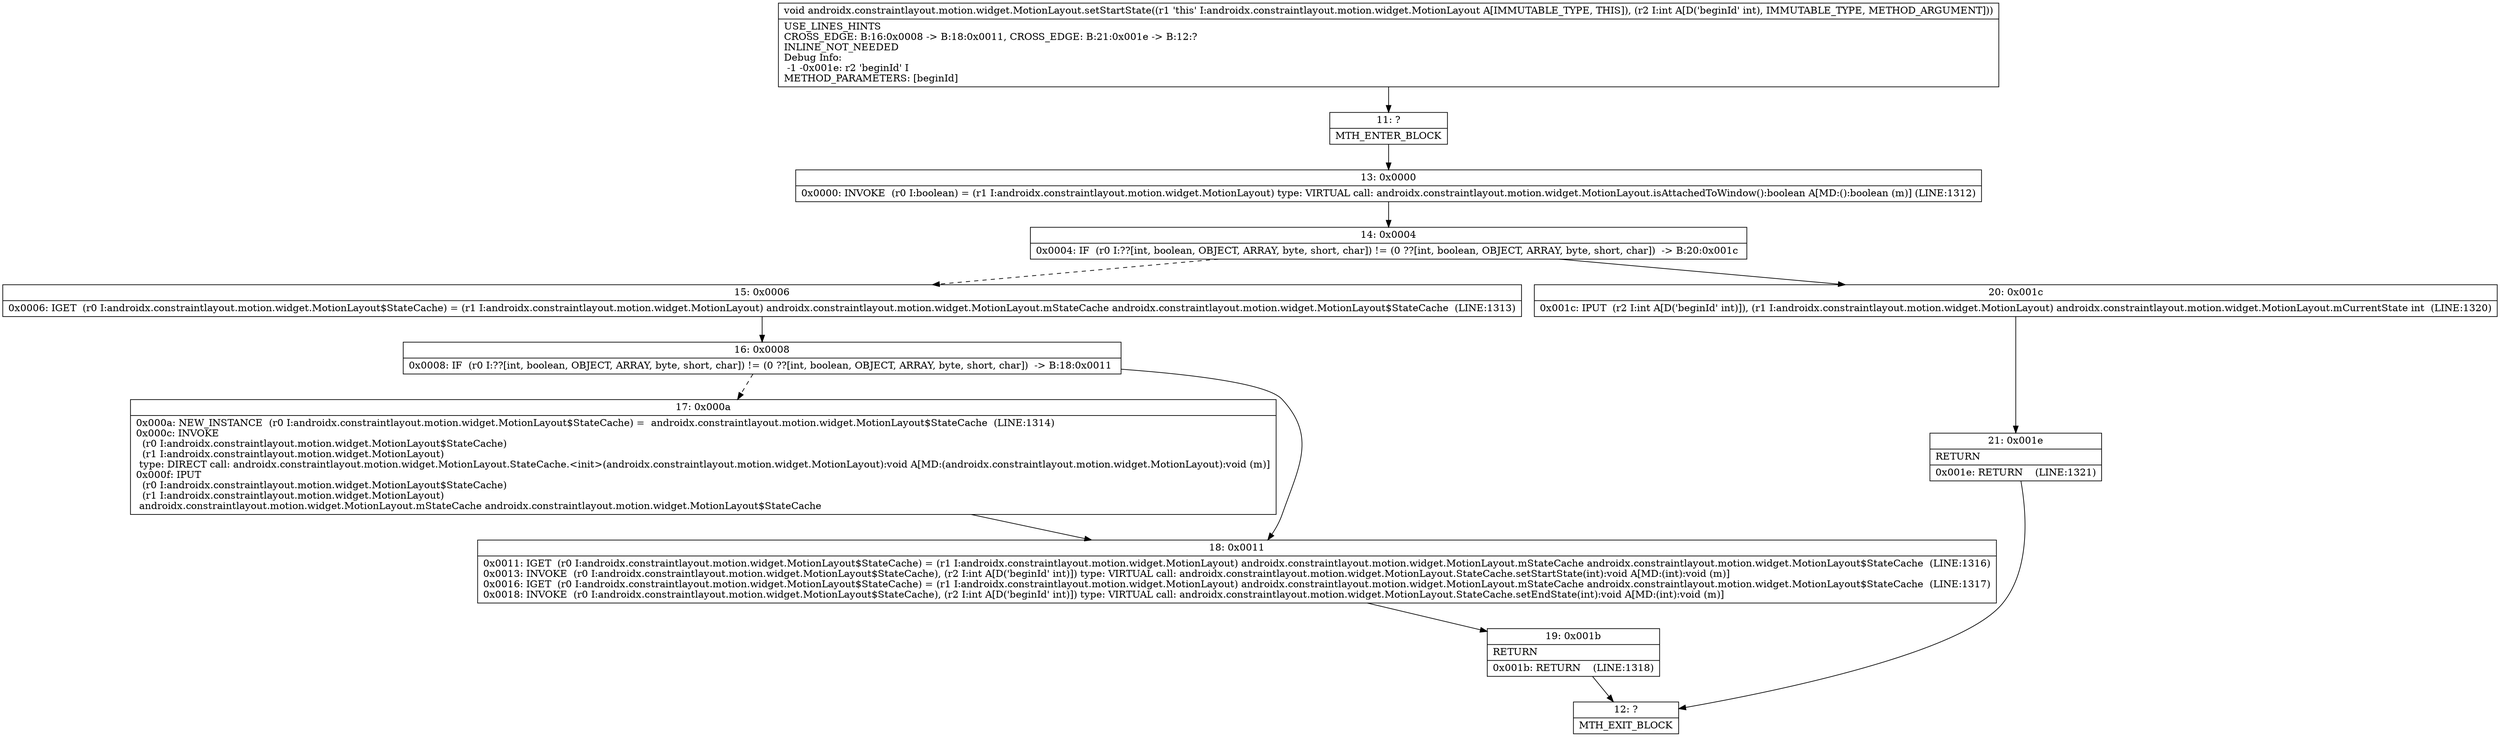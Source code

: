digraph "CFG forandroidx.constraintlayout.motion.widget.MotionLayout.setStartState(I)V" {
Node_11 [shape=record,label="{11\:\ ?|MTH_ENTER_BLOCK\l}"];
Node_13 [shape=record,label="{13\:\ 0x0000|0x0000: INVOKE  (r0 I:boolean) = (r1 I:androidx.constraintlayout.motion.widget.MotionLayout) type: VIRTUAL call: androidx.constraintlayout.motion.widget.MotionLayout.isAttachedToWindow():boolean A[MD:():boolean (m)] (LINE:1312)\l}"];
Node_14 [shape=record,label="{14\:\ 0x0004|0x0004: IF  (r0 I:??[int, boolean, OBJECT, ARRAY, byte, short, char]) != (0 ??[int, boolean, OBJECT, ARRAY, byte, short, char])  \-\> B:20:0x001c \l}"];
Node_15 [shape=record,label="{15\:\ 0x0006|0x0006: IGET  (r0 I:androidx.constraintlayout.motion.widget.MotionLayout$StateCache) = (r1 I:androidx.constraintlayout.motion.widget.MotionLayout) androidx.constraintlayout.motion.widget.MotionLayout.mStateCache androidx.constraintlayout.motion.widget.MotionLayout$StateCache  (LINE:1313)\l}"];
Node_16 [shape=record,label="{16\:\ 0x0008|0x0008: IF  (r0 I:??[int, boolean, OBJECT, ARRAY, byte, short, char]) != (0 ??[int, boolean, OBJECT, ARRAY, byte, short, char])  \-\> B:18:0x0011 \l}"];
Node_17 [shape=record,label="{17\:\ 0x000a|0x000a: NEW_INSTANCE  (r0 I:androidx.constraintlayout.motion.widget.MotionLayout$StateCache) =  androidx.constraintlayout.motion.widget.MotionLayout$StateCache  (LINE:1314)\l0x000c: INVOKE  \l  (r0 I:androidx.constraintlayout.motion.widget.MotionLayout$StateCache)\l  (r1 I:androidx.constraintlayout.motion.widget.MotionLayout)\l type: DIRECT call: androidx.constraintlayout.motion.widget.MotionLayout.StateCache.\<init\>(androidx.constraintlayout.motion.widget.MotionLayout):void A[MD:(androidx.constraintlayout.motion.widget.MotionLayout):void (m)]\l0x000f: IPUT  \l  (r0 I:androidx.constraintlayout.motion.widget.MotionLayout$StateCache)\l  (r1 I:androidx.constraintlayout.motion.widget.MotionLayout)\l androidx.constraintlayout.motion.widget.MotionLayout.mStateCache androidx.constraintlayout.motion.widget.MotionLayout$StateCache \l}"];
Node_18 [shape=record,label="{18\:\ 0x0011|0x0011: IGET  (r0 I:androidx.constraintlayout.motion.widget.MotionLayout$StateCache) = (r1 I:androidx.constraintlayout.motion.widget.MotionLayout) androidx.constraintlayout.motion.widget.MotionLayout.mStateCache androidx.constraintlayout.motion.widget.MotionLayout$StateCache  (LINE:1316)\l0x0013: INVOKE  (r0 I:androidx.constraintlayout.motion.widget.MotionLayout$StateCache), (r2 I:int A[D('beginId' int)]) type: VIRTUAL call: androidx.constraintlayout.motion.widget.MotionLayout.StateCache.setStartState(int):void A[MD:(int):void (m)]\l0x0016: IGET  (r0 I:androidx.constraintlayout.motion.widget.MotionLayout$StateCache) = (r1 I:androidx.constraintlayout.motion.widget.MotionLayout) androidx.constraintlayout.motion.widget.MotionLayout.mStateCache androidx.constraintlayout.motion.widget.MotionLayout$StateCache  (LINE:1317)\l0x0018: INVOKE  (r0 I:androidx.constraintlayout.motion.widget.MotionLayout$StateCache), (r2 I:int A[D('beginId' int)]) type: VIRTUAL call: androidx.constraintlayout.motion.widget.MotionLayout.StateCache.setEndState(int):void A[MD:(int):void (m)]\l}"];
Node_19 [shape=record,label="{19\:\ 0x001b|RETURN\l|0x001b: RETURN    (LINE:1318)\l}"];
Node_12 [shape=record,label="{12\:\ ?|MTH_EXIT_BLOCK\l}"];
Node_20 [shape=record,label="{20\:\ 0x001c|0x001c: IPUT  (r2 I:int A[D('beginId' int)]), (r1 I:androidx.constraintlayout.motion.widget.MotionLayout) androidx.constraintlayout.motion.widget.MotionLayout.mCurrentState int  (LINE:1320)\l}"];
Node_21 [shape=record,label="{21\:\ 0x001e|RETURN\l|0x001e: RETURN    (LINE:1321)\l}"];
MethodNode[shape=record,label="{void androidx.constraintlayout.motion.widget.MotionLayout.setStartState((r1 'this' I:androidx.constraintlayout.motion.widget.MotionLayout A[IMMUTABLE_TYPE, THIS]), (r2 I:int A[D('beginId' int), IMMUTABLE_TYPE, METHOD_ARGUMENT]))  | USE_LINES_HINTS\lCROSS_EDGE: B:16:0x0008 \-\> B:18:0x0011, CROSS_EDGE: B:21:0x001e \-\> B:12:?\lINLINE_NOT_NEEDED\lDebug Info:\l  \-1 \-0x001e: r2 'beginId' I\lMETHOD_PARAMETERS: [beginId]\l}"];
MethodNode -> Node_11;Node_11 -> Node_13;
Node_13 -> Node_14;
Node_14 -> Node_15[style=dashed];
Node_14 -> Node_20;
Node_15 -> Node_16;
Node_16 -> Node_17[style=dashed];
Node_16 -> Node_18;
Node_17 -> Node_18;
Node_18 -> Node_19;
Node_19 -> Node_12;
Node_20 -> Node_21;
Node_21 -> Node_12;
}

